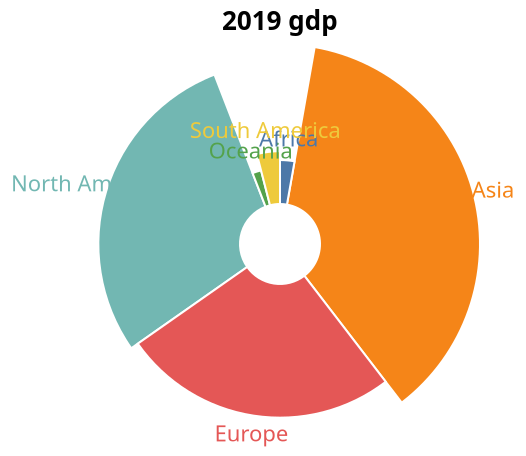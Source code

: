 {
  "$schema": "https://vega.github.io/schema/vega-lite/v4.json",
  "title": "2019 gdp",
  "data": {
    "values": [
      {"category": "Asia", "value": "31874.196"},
      {"category": "North America", "value": "24985.935"},
      {"category": "Europe", "value": "22246.631"},
      {"category": "Oceania", "value": "1615.236"},
      {"category": "Africa", "value": "2404.234"},
      {"category": "South America", "value": "3472.592"}
    ]
  },
  "layer": [
    {"mark": {"type": "arc", "innerRadius": 20, "stroke": "#fff"}},
    {
      "mark": {"type": "text", "radiusOffset": 10},
      "encoding": {"text": {"field": "category", "type": "nominal"}}
    }
  ],
  "encoding": {
    "theta": {"field": "value", "type": "quantitative", "stack": true},
    "radius": {
      "field": "value",
      "scale": {"type": "sqrt", "zero": true, "rangeMin": 20}
    },
    "color": {"field": "category", "type": "nominal", "legend": null}
  },
  "view": {"stroke": null},
  "config": {}
}